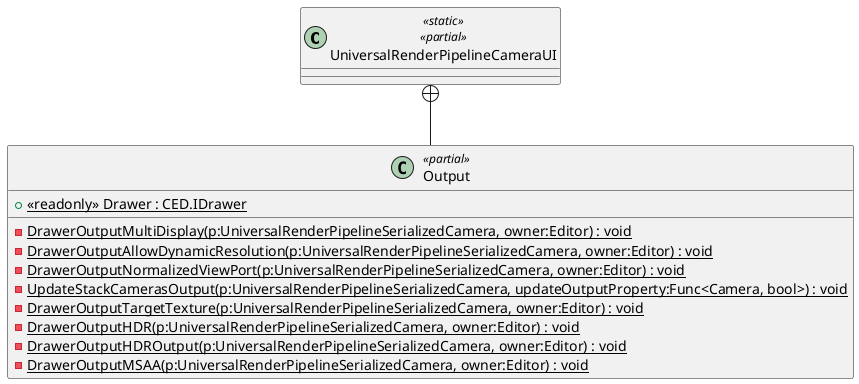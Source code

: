 @startuml
class UniversalRenderPipelineCameraUI <<static>> <<partial>> {
}
class Output <<partial>> {
    + {static} <<readonly>> Drawer : CED.IDrawer
    {static} - DrawerOutputMultiDisplay(p:UniversalRenderPipelineSerializedCamera, owner:Editor) : void
    {static} - DrawerOutputAllowDynamicResolution(p:UniversalRenderPipelineSerializedCamera, owner:Editor) : void
    {static} - DrawerOutputNormalizedViewPort(p:UniversalRenderPipelineSerializedCamera, owner:Editor) : void
    {static} - UpdateStackCamerasOutput(p:UniversalRenderPipelineSerializedCamera, updateOutputProperty:Func<Camera, bool>) : void
    {static} - DrawerOutputTargetTexture(p:UniversalRenderPipelineSerializedCamera, owner:Editor) : void
    {static} - DrawerOutputHDR(p:UniversalRenderPipelineSerializedCamera, owner:Editor) : void
    {static} - DrawerOutputHDROutput(p:UniversalRenderPipelineSerializedCamera, owner:Editor) : void
    {static} - DrawerOutputMSAA(p:UniversalRenderPipelineSerializedCamera, owner:Editor) : void
}
UniversalRenderPipelineCameraUI +-- Output
@enduml

